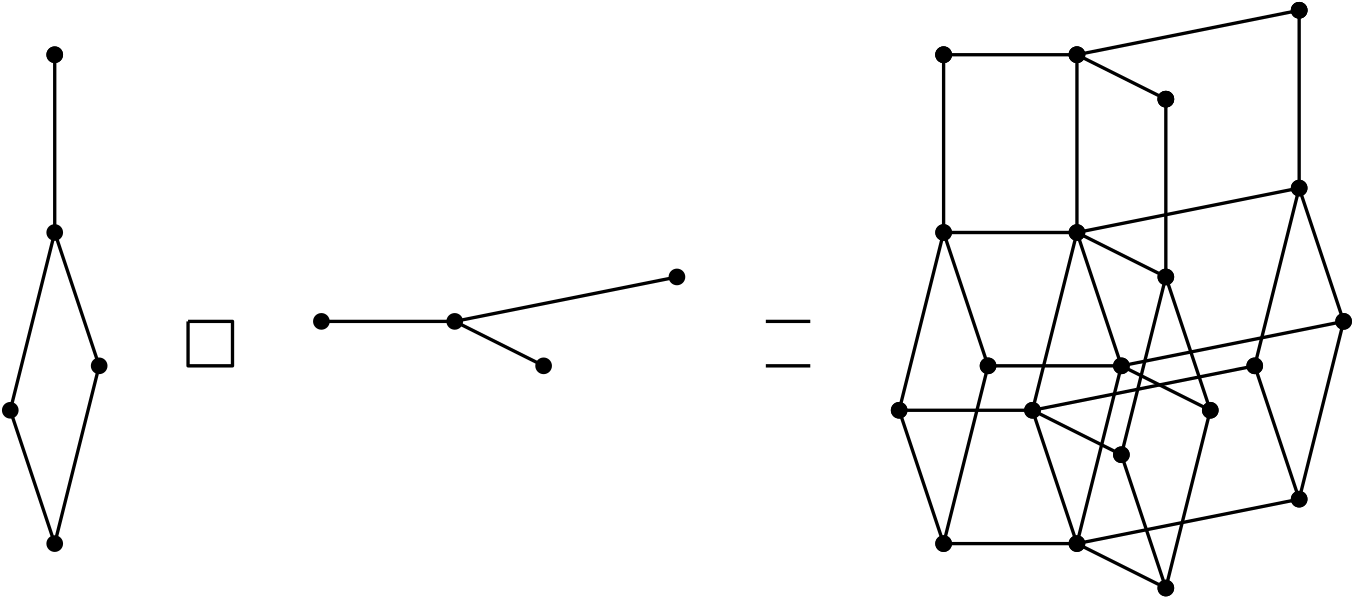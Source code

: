 <?xml version="1.0"?>
<!DOCTYPE ipe SYSTEM "ipe.dtd">
<ipe version="70206" creator="Ipe 7.2.7">
<info created="D:20190720145915" modified="D:20190720145915"/>
<ipestyle name="basic">
<symbol name="arrow/arc(spx)">
<path stroke="sym-stroke" fill="sym-stroke" pen="sym-pen">
0 0 m
-1 0.333 l
-1 -0.333 l
h
</path>
</symbol>
<symbol name="arrow/farc(spx)">
<path stroke="sym-stroke" fill="white" pen="sym-pen">
0 0 m
-1 0.333 l
-1 -0.333 l
h
</path>
</symbol>
<symbol name="arrow/ptarc(spx)">
<path stroke="sym-stroke" fill="sym-stroke" pen="sym-pen">
0 0 m
-1 0.333 l
-0.8 0 l
-1 -0.333 l
h
</path>
</symbol>
<symbol name="arrow/fptarc(spx)">
<path stroke="sym-stroke" fill="white" pen="sym-pen">
0 0 m
-1 0.333 l
-0.8 0 l
-1 -0.333 l
h
</path>
</symbol>
<symbol name="mark/circle(sx)" transformations="translations">
<path fill="sym-stroke">
0.6 0 0 0.6 0 0 e
0.4 0 0 0.4 0 0 e
</path>
</symbol>
<symbol name="mark/disk(sx)" transformations="translations">
<path fill="sym-stroke">
0.6 0 0 0.6 0 0 e
</path>
</symbol>
<symbol name="mark/fdisk(sfx)" transformations="translations">
<group>
<path fill="sym-fill">
0.5 0 0 0.5 0 0 e
</path>
<path fill="sym-stroke" fillrule="eofill">
0.6 0 0 0.6 0 0 e
0.4 0 0 0.4 0 0 e
</path>
</group>
</symbol>
<symbol name="mark/box(sx)" transformations="translations">
<path fill="sym-stroke" fillrule="eofill">
-0.6 -0.6 m
0.6 -0.6 l
0.6 0.6 l
-0.6 0.6 l
h
-0.4 -0.4 m
0.4 -0.4 l
0.4 0.4 l
-0.4 0.4 l
h
</path>
</symbol>
<symbol name="mark/square(sx)" transformations="translations">
<path fill="sym-stroke">
-0.6 -0.6 m
0.6 -0.6 l
0.6 0.6 l
-0.6 0.6 l
h
</path>
</symbol>
<symbol name="mark/fsquare(sfx)" transformations="translations">
<group>
<path fill="sym-fill">
-0.5 -0.5 m
0.5 -0.5 l
0.5 0.5 l
-0.5 0.5 l
h
</path>
<path fill="sym-stroke" fillrule="eofill">
-0.6 -0.6 m
0.6 -0.6 l
0.6 0.6 l
-0.6 0.6 l
h
-0.4 -0.4 m
0.4 -0.4 l
0.4 0.4 l
-0.4 0.4 l
h
</path>
</group>
</symbol>
<symbol name="mark/cross(sx)" transformations="translations">
<group>
<path fill="sym-stroke">
-0.43 -0.57 m
0.57 0.43 l
0.43 0.57 l
-0.57 -0.43 l
h
</path>
<path fill="sym-stroke">
-0.43 0.57 m
0.57 -0.43 l
0.43 -0.57 l
-0.57 0.43 l
h
</path>
</group>
</symbol>
<symbol name="arrow/fnormal(spx)">
<path stroke="sym-stroke" fill="white" pen="sym-pen">
0 0 m
-1 0.333 l
-1 -0.333 l
h
</path>
</symbol>
<symbol name="arrow/pointed(spx)">
<path stroke="sym-stroke" fill="sym-stroke" pen="sym-pen">
0 0 m
-1 0.333 l
-0.8 0 l
-1 -0.333 l
h
</path>
</symbol>
<symbol name="arrow/fpointed(spx)">
<path stroke="sym-stroke" fill="white" pen="sym-pen">
0 0 m
-1 0.333 l
-0.8 0 l
-1 -0.333 l
h
</path>
</symbol>
<symbol name="arrow/linear(spx)">
<path stroke="sym-stroke" pen="sym-pen">
-1 0.333 m
0 0 l
-1 -0.333 l
</path>
</symbol>
<symbol name="arrow/fdouble(spx)">
<path stroke="sym-stroke" fill="white" pen="sym-pen">
0 0 m
-1 0.333 l
-1 -0.333 l
h
-1 0 m
-2 0.333 l
-2 -0.333 l
h
</path>
</symbol>
<symbol name="arrow/double(spx)">
<path stroke="sym-stroke" fill="sym-stroke" pen="sym-pen">
0 0 m
-1 0.333 l
-1 -0.333 l
h
-1 0 m
-2 0.333 l
-2 -0.333 l
h
</path>
</symbol>
<pen name="heavier" value="0.8"/>
<pen name="fat" value="1.2"/>
<pen name="ultrafat" value="2"/>
<symbolsize name="large" value="5"/>
<symbolsize name="small" value="2"/>
<symbolsize name="tiny" value="1.1"/>
<arrowsize name="large" value="10"/>
<arrowsize name="small" value="5"/>
<arrowsize name="tiny" value="3"/>
<color name="red" value="1 0 0"/>
<color name="green" value="0 1 0"/>
<color name="blue" value="0 0 1"/>
<color name="yellow" value="1 1 0"/>
<color name="orange" value="1 0.647 0"/>
<color name="gold" value="1 0.843 0"/>
<color name="purple" value="0.627 0.125 0.941"/>
<color name="gray" value="0.745"/>
<color name="brown" value="0.647 0.165 0.165"/>
<color name="navy" value="0 0 0.502"/>
<color name="pink" value="1 0.753 0.796"/>
<color name="seagreen" value="0.18 0.545 0.341"/>
<color name="turquoise" value="0.251 0.878 0.816"/>
<color name="violet" value="0.933 0.51 0.933"/>
<color name="darkblue" value="0 0 0.545"/>
<color name="darkcyan" value="0 0.545 0.545"/>
<color name="darkgray" value="0.663"/>
<color name="darkgreen" value="0 0.392 0"/>
<color name="darkmagenta" value="0.545 0 0.545"/>
<color name="darkorange" value="1 0.549 0"/>
<color name="darkred" value="0.545 0 0"/>
<color name="lightblue" value="0.678 0.847 0.902"/>
<color name="lightcyan" value="0.878 1 1"/>
<color name="lightgray" value="0.827"/>
<color name="lightgreen" value="0.565 0.933 0.565"/>
<color name="lightyellow" value="1 1 0.878"/>
<dashstyle name="dashed" value="[4] 0"/>
<dashstyle name="dotted" value="[1 3] 0"/>
<dashstyle name="dash dotted" value="[4 2 1 2] 0"/>
<dashstyle name="dash dot dotted" value="[4 2 1 2 1 2] 0"/>
<textsize name="large" value="\large"/>
<textsize name="Large" value="\Large"/>
<textsize name="LARGE" value="\LARGE"/>
<textsize name="huge" value="\huge"/>
<textsize name="Huge" value="\Huge"/>
<textsize name="small" value="\small"/>
<textsize name="footnote" value="\footnotesize"/>
<textsize name="tiny" value="\tiny"/>
<textstyle name="center" begin="\begin{center}" end="\end{center}"/>
<textstyle name="itemize" begin="\begin{itemize}" end="\end{itemize}"/>
<textstyle name="item" begin="\begin{itemize}\item{}" end="\end{itemize}"/>
<gridsize name="4 pts" value="4"/>
<gridsize name="8 pts (~3 mm)" value="8"/>
<gridsize name="16 pts (~6 mm)" value="16"/>
<gridsize name="32 pts (~12 mm)" value="32"/>
<gridsize name="10 pts (~3.5 mm)" value="10"/>
<gridsize name="20 pts (~7 mm)" value="20"/>
<gridsize name="14 pts (~5 mm)" value="14"/>
<gridsize name="28 pts (~10 mm)" value="28"/>
<gridsize name="56 pts (~20 mm)" value="56"/>
<anglesize name="90 deg" value="90"/>
<anglesize name="60 deg" value="60"/>
<anglesize name="45 deg" value="45"/>
<anglesize name="30 deg" value="30"/>
<anglesize name="22.5 deg" value="22.5"/>
<opacity name="10%" value="0.1"/>
<opacity name="30%" value="0.3"/>
<opacity name="50%" value="0.5"/>
<opacity name="75%" value="0.75"/>
<tiling name="falling" angle="-60" step="4" width="1"/>
<tiling name="rising" angle="30" step="4" width="1"/>
</ipestyle>
<page>
<layer name="alpha"/>
<view layers="alpha" active="alpha"/>
<path layer="alpha" stroke="black" pen="fat">
64 576 m
48 624 l
64 688 l
80 640 l
64 576 l
</path>
<path stroke="black" pen="fat">
64 688 m
64 752 l
</path>
<use name="mark/disk(sx)" pos="64 688" size="large" stroke="black"/>
<use name="mark/disk(sx)" pos="48 624" size="large" stroke="black"/>
<use name="mark/disk(sx)" pos="64 576" size="large" stroke="black"/>
<use name="mark/disk(sx)" pos="80 640" size="large" stroke="black"/>
<use name="mark/disk(sx)" pos="64 752" size="large" stroke="black"/>
<use name="mark/disk(sx)" pos="64 752" size="large" stroke="black"/>
<path matrix="1 0 0 1 320 0" stroke="black" pen="fat">
64 576 m
48 624 l
64 688 l
80 640 l
64 576 l
</path>
<path matrix="1 0 0 1 320 0" stroke="black" pen="fat">
64 688 m
64 752 l
</path>
<use matrix="1 0 0 1 320 0" name="mark/disk(sx)" pos="64 688" size="large" stroke="black"/>
<use matrix="1 0 0 1 320 0" name="mark/disk(sx)" pos="48 624" size="large" stroke="black"/>
<use matrix="1 0 0 1 320 0" name="mark/disk(sx)" pos="64 576" size="large" stroke="black"/>
<use matrix="1 0 0 1 320 0" name="mark/disk(sx)" pos="80 640" size="large" stroke="black"/>
<use matrix="1 0 0 1 320 0" name="mark/disk(sx)" pos="64 752" size="large" stroke="black"/>
<use matrix="1 0 0 1 320 0" name="mark/disk(sx)" pos="64 752" size="large" stroke="black"/>
<path matrix="1 0 0 1 224 112" stroke="black" pen="fat">
160 640 m
208 640 l
288 656 l
</path>
<path matrix="1 0 0 1 224 112" stroke="black" pen="fat">
208 640 m
240 624 l
</path>
<use matrix="1 0 0 1 224 112" name="mark/disk(sx)" pos="160 640" size="large" stroke="black"/>
<use matrix="1 0 0 1 224 112" name="mark/disk(sx)" pos="208 640" size="large" stroke="black"/>
<use matrix="1 0 0 1 224 112" name="mark/disk(sx)" pos="288 656" size="large" stroke="black"/>
<use matrix="1 0 0 1 224 112" name="mark/disk(sx)" pos="240 624" size="large" stroke="black"/>
<path matrix="1 0 0 1 368 0" stroke="black" pen="fat">
64 576 m
48 624 l
64 688 l
80 640 l
64 576 l
</path>
<path matrix="1 0 0 1 368 0" stroke="black" pen="fat">
64 688 m
64 752 l
</path>
<use matrix="1 0 0 1 368 0" name="mark/disk(sx)" pos="64 688" size="large" stroke="black"/>
<use matrix="1 0 0 1 368 0" name="mark/disk(sx)" pos="48 624" size="large" stroke="black"/>
<use matrix="1 0 0 1 368 0" name="mark/disk(sx)" pos="64 576" size="large" stroke="black"/>
<use matrix="1 0 0 1 368 0" name="mark/disk(sx)" pos="80 640" size="large" stroke="black"/>
<use matrix="1 0 0 1 368 0" name="mark/disk(sx)" pos="64 752" size="large" stroke="black"/>
<use matrix="1 0 0 1 368 0" name="mark/disk(sx)" pos="64 752" size="large" stroke="black"/>
<path matrix="1 0 0 1 400 -16" stroke="black" pen="fat">
64 576 m
48 624 l
64 688 l
80 640 l
64 576 l
</path>
<path matrix="1 0 0 1 400 -16" stroke="black" pen="fat">
64 688 m
64 752 l
</path>
<use matrix="1 0 0 1 400 -16" name="mark/disk(sx)" pos="64 688" size="large" stroke="black"/>
<use matrix="1 0 0 1 400 -16" name="mark/disk(sx)" pos="48 624" size="large" stroke="black"/>
<use matrix="1 0 0 1 400 -16" name="mark/disk(sx)" pos="64 576" size="large" stroke="black"/>
<use matrix="1 0 0 1 400 -16" name="mark/disk(sx)" pos="80 640" size="large" stroke="black"/>
<use matrix="1 0 0 1 400 -16" name="mark/disk(sx)" pos="64 752" size="large" stroke="black"/>
<use matrix="1 0 0 1 400 -16" name="mark/disk(sx)" pos="64 752" size="large" stroke="black"/>
<path matrix="1 0 0 1 448 16" stroke="black" pen="fat">
64 576 m
48 624 l
64 688 l
80 640 l
64 576 l
</path>
<path matrix="1 0 0 1 448 16" stroke="black" pen="fat">
64 688 m
64 752 l
</path>
<use matrix="1 0 0 1 448 16" name="mark/disk(sx)" pos="64 688" size="large" stroke="black"/>
<use matrix="1 0 0 1 448 16" name="mark/disk(sx)" pos="48 624" size="large" stroke="black"/>
<use matrix="1 0 0 1 448 16" name="mark/disk(sx)" pos="64 576" size="large" stroke="black"/>
<use matrix="1 0 0 1 448 16" name="mark/disk(sx)" pos="80 640" size="large" stroke="black"/>
<use matrix="1 0 0 1 448 16" name="mark/disk(sx)" pos="64 752" size="large" stroke="black"/>
<use matrix="1 0 0 1 448 16" name="mark/disk(sx)" pos="64 752" size="large" stroke="black"/>
<path matrix="1 0 0 1 224 48" stroke="black" pen="fat">
160 640 m
208 640 l
288 656 l
</path>
<path matrix="1 0 0 1 224 48" stroke="black" pen="fat">
208 640 m
240 624 l
</path>
<use matrix="1 0 0 1 224 48" name="mark/disk(sx)" pos="160 640" size="large" stroke="black"/>
<use matrix="1 0 0 1 224 48" name="mark/disk(sx)" pos="208 640" size="large" stroke="black"/>
<use matrix="1 0 0 1 224 48" name="mark/disk(sx)" pos="288 656" size="large" stroke="black"/>
<use matrix="1 0 0 1 224 48" name="mark/disk(sx)" pos="240 624" size="large" stroke="black"/>
<path matrix="1 0 0 1 240 0" stroke="black" pen="fat">
160 640 m
208 640 l
288 656 l
</path>
<path matrix="1 0 0 1 240 0" stroke="black" pen="fat">
208 640 m
240 624 l
</path>
<use matrix="1 0 0 1 240 0" name="mark/disk(sx)" pos="160 640" size="large" stroke="black"/>
<use matrix="1 0 0 1 240 0" name="mark/disk(sx)" pos="208 640" size="large" stroke="black"/>
<use matrix="1 0 0 1 240 0" name="mark/disk(sx)" pos="288 656" size="large" stroke="black"/>
<use matrix="1 0 0 1 240 0" name="mark/disk(sx)" pos="240 624" size="large" stroke="black"/>
<path matrix="1 0 0 1 208 -16" stroke="black" pen="fat">
160 640 m
208 640 l
288 656 l
</path>
<path matrix="1 0 0 1 208 -16" stroke="black" pen="fat">
208 640 m
240 624 l
</path>
<use matrix="1 0 0 1 208 -16" name="mark/disk(sx)" pos="160 640" size="large" stroke="black"/>
<use matrix="1 0 0 1 208 -16" name="mark/disk(sx)" pos="208 640" size="large" stroke="black"/>
<use matrix="1 0 0 1 208 -16" name="mark/disk(sx)" pos="288 656" size="large" stroke="black"/>
<use matrix="1 0 0 1 208 -16" name="mark/disk(sx)" pos="240 624" size="large" stroke="black"/>
<path matrix="1 0 0 1 224 -64" stroke="black" pen="fat">
160 640 m
208 640 l
288 656 l
</path>
<path matrix="1 0 0 1 224 -64" stroke="black" pen="fat">
208 640 m
240 624 l
</path>
<use matrix="1 0 0 1 224 -64" name="mark/disk(sx)" pos="160 640" size="large" stroke="black"/>
<use matrix="1 0 0 1 224 -64" name="mark/disk(sx)" pos="208 640" size="large" stroke="black"/>
<use matrix="1 0 0 1 224 -64" name="mark/disk(sx)" pos="288 656" size="large" stroke="black"/>
<use matrix="1 0 0 1 224 -64" name="mark/disk(sx)" pos="240 624" size="large" stroke="black"/>
<path matrix="1 0 0 1 0 16" stroke="black" pen="fat">
112 640 m
112 624 l
128 624 l
128 640 l
112 640 l
</path>
<path matrix="1 0 0 1 0 16" stroke="black" pen="fat">
160 640 m
208 640 l
288 656 l
</path>
<path matrix="1 0 0 1 0 16" stroke="black" pen="fat">
208 640 m
240 624 l
</path>
<use matrix="1 0 0 1 0 16" name="mark/disk(sx)" pos="160 640" size="large" stroke="black"/>
<use matrix="1 0 0 1 0 16" name="mark/disk(sx)" pos="208 640" size="large" stroke="black"/>
<use matrix="1 0 0 1 0 16" name="mark/disk(sx)" pos="288 656" size="large" stroke="black"/>
<use matrix="1 0 0 1 0 16" name="mark/disk(sx)" pos="240 624" size="large" stroke="black"/>
<path matrix="1 0 0 1 0 16" stroke="black" pen="fat">
320 640 m
336 640 l
</path>
<path matrix="1 0 0 1 0 16" stroke="black" pen="fat">
320 624 m
336 624 l
</path>
</page>
</ipe>
